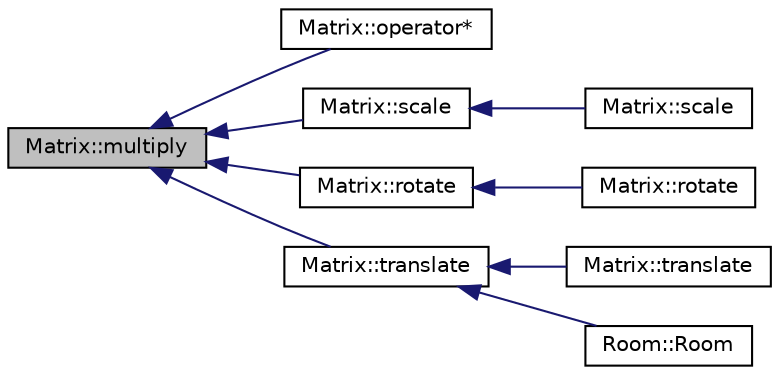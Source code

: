 digraph "Matrix::multiply"
{
 // INTERACTIVE_SVG=YES
  edge [fontname="Helvetica",fontsize="10",labelfontname="Helvetica",labelfontsize="10"];
  node [fontname="Helvetica",fontsize="10",shape=record];
  rankdir="LR";
  Node1 [label="Matrix::multiply",height=0.2,width=0.4,color="black", fillcolor="grey75", style="filled" fontcolor="black"];
  Node1 -> Node2 [dir="back",color="midnightblue",fontsize="10",style="solid",fontname="Helvetica"];
  Node2 [label="Matrix::operator*",height=0.2,width=0.4,color="black", fillcolor="white", style="filled",URL="$class_matrix.html#a729b2fd2131146c5ba259ca80688c1e1",tooltip="Multiplies a and this matrix. "];
  Node1 -> Node3 [dir="back",color="midnightblue",fontsize="10",style="solid",fontname="Helvetica"];
  Node3 [label="Matrix::scale",height=0.2,width=0.4,color="black", fillcolor="white", style="filled",URL="$class_matrix.html#a2491ca972f9c22865c74424a103a9759",tooltip="Scale object in 3D space. "];
  Node3 -> Node4 [dir="back",color="midnightblue",fontsize="10",style="solid",fontname="Helvetica"];
  Node4 [label="Matrix::scale",height=0.2,width=0.4,color="black", fillcolor="white", style="filled",URL="$class_matrix.html#a99e4e864b4292697269c7b774e49bff9",tooltip="Scale object in 3D space. "];
  Node1 -> Node5 [dir="back",color="midnightblue",fontsize="10",style="solid",fontname="Helvetica"];
  Node5 [label="Matrix::rotate",height=0.2,width=0.4,color="black", fillcolor="white", style="filled",URL="$class_matrix.html#aa50c98acdebd6b3659682660384d69da",tooltip="Rotate object in 3D space. "];
  Node5 -> Node6 [dir="back",color="midnightblue",fontsize="10",style="solid",fontname="Helvetica"];
  Node6 [label="Matrix::rotate",height=0.2,width=0.4,color="black", fillcolor="white", style="filled",URL="$class_matrix.html#a735be698bf4c1fef441a80a3d9ac6625",tooltip="Rotate object in 3D space. "];
  Node1 -> Node7 [dir="back",color="midnightblue",fontsize="10",style="solid",fontname="Helvetica"];
  Node7 [label="Matrix::translate",height=0.2,width=0.4,color="black", fillcolor="white", style="filled",URL="$class_matrix.html#a7b58a6bea6204880ff1bb2cdfc8f8cd4",tooltip="Translate (move) object in 3D space. "];
  Node7 -> Node8 [dir="back",color="midnightblue",fontsize="10",style="solid",fontname="Helvetica"];
  Node8 [label="Matrix::translate",height=0.2,width=0.4,color="black", fillcolor="white", style="filled",URL="$class_matrix.html#a0391b735146b22f8861461c9408d9dfb",tooltip="Translate (move) object in 3D space. "];
  Node7 -> Node9 [dir="back",color="midnightblue",fontsize="10",style="solid",fontname="Helvetica"];
  Node9 [label="Room::Room",height=0.2,width=0.4,color="black", fillcolor="white", style="filled",URL="$class_room.html#a8a01c39d831d08c12bc38ecb3730b1c3"];
}
